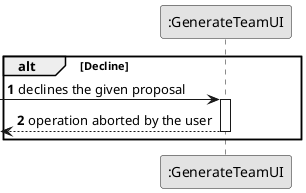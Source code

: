 @startuml
skinparam monochrome true
skinparam packageStyle rectangle
skinparam shadowing false

autonumber

'hide footbox

participant ":GenerateTeamUI" as UI

alt  Decline
 -> UI : declines the given proposal
activate UI
    <-- UI : operation aborted by the user
deactivate UI
End

@enduml

